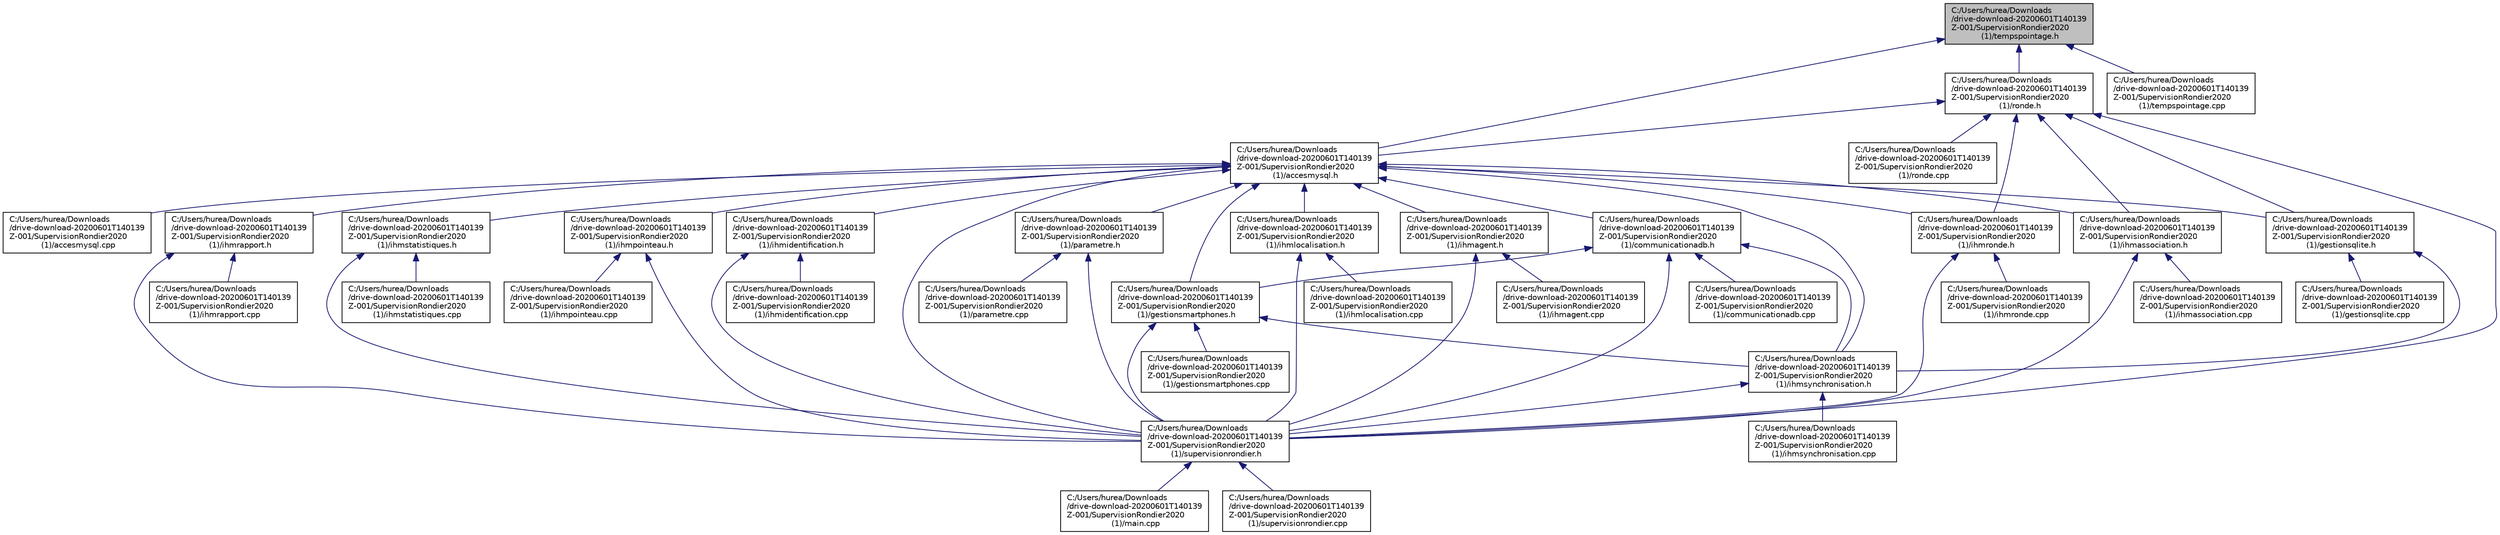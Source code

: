 digraph "C:/Users/hurea/Downloads/drive-download-20200601T140139Z-001/SupervisionRondier2020 (1)/tempspointage.h"
{
 // LATEX_PDF_SIZE
  edge [fontname="Helvetica",fontsize="10",labelfontname="Helvetica",labelfontsize="10"];
  node [fontname="Helvetica",fontsize="10",shape=record];
  Node1 [label="C:/Users/hurea/Downloads\l/drive-download-20200601T140139\lZ-001/SupervisionRondier2020\l (1)/tempspointage.h",height=0.2,width=0.4,color="black", fillcolor="grey75", style="filled", fontcolor="black",tooltip="Déclaration de la classe TempsPointage."];
  Node1 -> Node2 [dir="back",color="midnightblue",fontsize="10",style="solid",fontname="Helvetica"];
  Node2 [label="C:/Users/hurea/Downloads\l/drive-download-20200601T140139\lZ-001/SupervisionRondier2020\l (1)/ronde.h",height=0.2,width=0.4,color="black", fillcolor="white", style="filled",URL="$ronde_8h.html",tooltip="Déclaration de la classe Ronde."];
  Node2 -> Node3 [dir="back",color="midnightblue",fontsize="10",style="solid",fontname="Helvetica"];
  Node3 [label="C:/Users/hurea/Downloads\l/drive-download-20200601T140139\lZ-001/SupervisionRondier2020\l (1)/accesmysql.h",height=0.2,width=0.4,color="black", fillcolor="white", style="filled",URL="$accesmysql_8h.html",tooltip="Déclaration de la classe AccesMySQL."];
  Node3 -> Node4 [dir="back",color="midnightblue",fontsize="10",style="solid",fontname="Helvetica"];
  Node4 [label="C:/Users/hurea/Downloads\l/drive-download-20200601T140139\lZ-001/SupervisionRondier2020\l (1)/accesmysql.cpp",height=0.2,width=0.4,color="black", fillcolor="white", style="filled",URL="$accesmysql_8cpp.html",tooltip="Définition des méthodes de la classe AccesMySQL."];
  Node3 -> Node5 [dir="back",color="midnightblue",fontsize="10",style="solid",fontname="Helvetica"];
  Node5 [label="C:/Users/hurea/Downloads\l/drive-download-20200601T140139\lZ-001/SupervisionRondier2020\l (1)/communicationadb.h",height=0.2,width=0.4,color="black", fillcolor="white", style="filled",URL="$communicationadb_8h.html",tooltip="Déclaration de la classe CommunicationADB."];
  Node5 -> Node6 [dir="back",color="midnightblue",fontsize="10",style="solid",fontname="Helvetica"];
  Node6 [label="C:/Users/hurea/Downloads\l/drive-download-20200601T140139\lZ-001/SupervisionRondier2020\l (1)/communicationadb.cpp",height=0.2,width=0.4,color="black", fillcolor="white", style="filled",URL="$communicationadb_8cpp.html",tooltip="Définition des méthodes de la classe CommunicationADB."];
  Node5 -> Node7 [dir="back",color="midnightblue",fontsize="10",style="solid",fontname="Helvetica"];
  Node7 [label="C:/Users/hurea/Downloads\l/drive-download-20200601T140139\lZ-001/SupervisionRondier2020\l (1)/gestionsmartphones.h",height=0.2,width=0.4,color="black", fillcolor="white", style="filled",URL="$gestionsmartphones_8h.html",tooltip=" "];
  Node7 -> Node8 [dir="back",color="midnightblue",fontsize="10",style="solid",fontname="Helvetica"];
  Node8 [label="C:/Users/hurea/Downloads\l/drive-download-20200601T140139\lZ-001/SupervisionRondier2020\l (1)/gestionsmartphones.cpp",height=0.2,width=0.4,color="black", fillcolor="white", style="filled",URL="$gestionsmartphones_8cpp.html",tooltip=" "];
  Node7 -> Node9 [dir="back",color="midnightblue",fontsize="10",style="solid",fontname="Helvetica"];
  Node9 [label="C:/Users/hurea/Downloads\l/drive-download-20200601T140139\lZ-001/SupervisionRondier2020\l (1)/ihmsynchronisation.h",height=0.2,width=0.4,color="black", fillcolor="white", style="filled",URL="$ihmsynchronisation_8h.html",tooltip="Déclaration de la classe Synchronisation."];
  Node9 -> Node10 [dir="back",color="midnightblue",fontsize="10",style="solid",fontname="Helvetica"];
  Node10 [label="C:/Users/hurea/Downloads\l/drive-download-20200601T140139\lZ-001/SupervisionRondier2020\l (1)/ihmsynchronisation.cpp",height=0.2,width=0.4,color="black", fillcolor="white", style="filled",URL="$ihmsynchronisation_8cpp.html",tooltip="Définition de la classe Synchronisation."];
  Node9 -> Node11 [dir="back",color="midnightblue",fontsize="10",style="solid",fontname="Helvetica"];
  Node11 [label="C:/Users/hurea/Downloads\l/drive-download-20200601T140139\lZ-001/SupervisionRondier2020\l (1)/supervisionrondier.h",height=0.2,width=0.4,color="black", fillcolor="white", style="filled",URL="$supervisionrondier_8h.html",tooltip="Déclaration de la classe SupervisionRondier."];
  Node11 -> Node12 [dir="back",color="midnightblue",fontsize="10",style="solid",fontname="Helvetica"];
  Node12 [label="C:/Users/hurea/Downloads\l/drive-download-20200601T140139\lZ-001/SupervisionRondier2020\l (1)/main.cpp",height=0.2,width=0.4,color="black", fillcolor="white", style="filled",URL="$main_8cpp.html",tooltip=" "];
  Node11 -> Node13 [dir="back",color="midnightblue",fontsize="10",style="solid",fontname="Helvetica"];
  Node13 [label="C:/Users/hurea/Downloads\l/drive-download-20200601T140139\lZ-001/SupervisionRondier2020\l (1)/supervisionrondier.cpp",height=0.2,width=0.4,color="black", fillcolor="white", style="filled",URL="$supervisionrondier_8cpp.html",tooltip="Définition des méthodes de la classe SupervisionRondier."];
  Node7 -> Node11 [dir="back",color="midnightblue",fontsize="10",style="solid",fontname="Helvetica"];
  Node5 -> Node9 [dir="back",color="midnightblue",fontsize="10",style="solid",fontname="Helvetica"];
  Node5 -> Node11 [dir="back",color="midnightblue",fontsize="10",style="solid",fontname="Helvetica"];
  Node3 -> Node7 [dir="back",color="midnightblue",fontsize="10",style="solid",fontname="Helvetica"];
  Node3 -> Node14 [dir="back",color="midnightblue",fontsize="10",style="solid",fontname="Helvetica"];
  Node14 [label="C:/Users/hurea/Downloads\l/drive-download-20200601T140139\lZ-001/SupervisionRondier2020\l (1)/gestionsqlite.h",height=0.2,width=0.4,color="black", fillcolor="white", style="filled",URL="$gestionsqlite_8h.html",tooltip="Déclaration de la classe GestionSQLite."];
  Node14 -> Node15 [dir="back",color="midnightblue",fontsize="10",style="solid",fontname="Helvetica"];
  Node15 [label="C:/Users/hurea/Downloads\l/drive-download-20200601T140139\lZ-001/SupervisionRondier2020\l (1)/gestionsqlite.cpp",height=0.2,width=0.4,color="black", fillcolor="white", style="filled",URL="$gestionsqlite_8cpp.html",tooltip="Définition des méthodes de la classe GestionSQLite."];
  Node14 -> Node9 [dir="back",color="midnightblue",fontsize="10",style="solid",fontname="Helvetica"];
  Node3 -> Node16 [dir="back",color="midnightblue",fontsize="10",style="solid",fontname="Helvetica"];
  Node16 [label="C:/Users/hurea/Downloads\l/drive-download-20200601T140139\lZ-001/SupervisionRondier2020\l (1)/ihmagent.h",height=0.2,width=0.4,color="black", fillcolor="white", style="filled",URL="$ihmagent_8h.html",tooltip="Déclaration de la classe IHMAgent."];
  Node16 -> Node17 [dir="back",color="midnightblue",fontsize="10",style="solid",fontname="Helvetica"];
  Node17 [label="C:/Users/hurea/Downloads\l/drive-download-20200601T140139\lZ-001/SupervisionRondier2020\l (1)/ihmagent.cpp",height=0.2,width=0.4,color="black", fillcolor="white", style="filled",URL="$ihmagent_8cpp.html",tooltip="Définition des méthodes de la classe IHMAgent."];
  Node16 -> Node11 [dir="back",color="midnightblue",fontsize="10",style="solid",fontname="Helvetica"];
  Node3 -> Node18 [dir="back",color="midnightblue",fontsize="10",style="solid",fontname="Helvetica"];
  Node18 [label="C:/Users/hurea/Downloads\l/drive-download-20200601T140139\lZ-001/SupervisionRondier2020\l (1)/ihmassociation.h",height=0.2,width=0.4,color="black", fillcolor="white", style="filled",URL="$ihmassociation_8h.html",tooltip=" "];
  Node18 -> Node19 [dir="back",color="midnightblue",fontsize="10",style="solid",fontname="Helvetica"];
  Node19 [label="C:/Users/hurea/Downloads\l/drive-download-20200601T140139\lZ-001/SupervisionRondier2020\l (1)/ihmassociation.cpp",height=0.2,width=0.4,color="black", fillcolor="white", style="filled",URL="$ihmassociation_8cpp.html",tooltip=" "];
  Node18 -> Node11 [dir="back",color="midnightblue",fontsize="10",style="solid",fontname="Helvetica"];
  Node3 -> Node20 [dir="back",color="midnightblue",fontsize="10",style="solid",fontname="Helvetica"];
  Node20 [label="C:/Users/hurea/Downloads\l/drive-download-20200601T140139\lZ-001/SupervisionRondier2020\l (1)/ihmidentification.h",height=0.2,width=0.4,color="black", fillcolor="white", style="filled",URL="$ihmidentification_8h.html",tooltip="Déclaration de la classe IHMIdentification."];
  Node20 -> Node21 [dir="back",color="midnightblue",fontsize="10",style="solid",fontname="Helvetica"];
  Node21 [label="C:/Users/hurea/Downloads\l/drive-download-20200601T140139\lZ-001/SupervisionRondier2020\l (1)/ihmidentification.cpp",height=0.2,width=0.4,color="black", fillcolor="white", style="filled",URL="$ihmidentification_8cpp.html",tooltip="Définition des méthodes de la classe IHMIdentification."];
  Node20 -> Node11 [dir="back",color="midnightblue",fontsize="10",style="solid",fontname="Helvetica"];
  Node3 -> Node22 [dir="back",color="midnightblue",fontsize="10",style="solid",fontname="Helvetica"];
  Node22 [label="C:/Users/hurea/Downloads\l/drive-download-20200601T140139\lZ-001/SupervisionRondier2020\l (1)/ihmlocalisation.h",height=0.2,width=0.4,color="black", fillcolor="white", style="filled",URL="$ihmlocalisation_8h.html",tooltip=" "];
  Node22 -> Node23 [dir="back",color="midnightblue",fontsize="10",style="solid",fontname="Helvetica"];
  Node23 [label="C:/Users/hurea/Downloads\l/drive-download-20200601T140139\lZ-001/SupervisionRondier2020\l (1)/ihmlocalisation.cpp",height=0.2,width=0.4,color="black", fillcolor="white", style="filled",URL="$ihmlocalisation_8cpp.html",tooltip=" "];
  Node22 -> Node11 [dir="back",color="midnightblue",fontsize="10",style="solid",fontname="Helvetica"];
  Node3 -> Node24 [dir="back",color="midnightblue",fontsize="10",style="solid",fontname="Helvetica"];
  Node24 [label="C:/Users/hurea/Downloads\l/drive-download-20200601T140139\lZ-001/SupervisionRondier2020\l (1)/ihmpointeau.h",height=0.2,width=0.4,color="black", fillcolor="white", style="filled",URL="$ihmpointeau_8h.html",tooltip="Déclaration de la classe IHMPointeau."];
  Node24 -> Node25 [dir="back",color="midnightblue",fontsize="10",style="solid",fontname="Helvetica"];
  Node25 [label="C:/Users/hurea/Downloads\l/drive-download-20200601T140139\lZ-001/SupervisionRondier2020\l (1)/ihmpointeau.cpp",height=0.2,width=0.4,color="black", fillcolor="white", style="filled",URL="$ihmpointeau_8cpp.html",tooltip="Définition des méthodes de la classe IHMPointeau."];
  Node24 -> Node11 [dir="back",color="midnightblue",fontsize="10",style="solid",fontname="Helvetica"];
  Node3 -> Node26 [dir="back",color="midnightblue",fontsize="10",style="solid",fontname="Helvetica"];
  Node26 [label="C:/Users/hurea/Downloads\l/drive-download-20200601T140139\lZ-001/SupervisionRondier2020\l (1)/ihmrapport.h",height=0.2,width=0.4,color="black", fillcolor="white", style="filled",URL="$ihmrapport_8h.html",tooltip=" "];
  Node26 -> Node27 [dir="back",color="midnightblue",fontsize="10",style="solid",fontname="Helvetica"];
  Node27 [label="C:/Users/hurea/Downloads\l/drive-download-20200601T140139\lZ-001/SupervisionRondier2020\l (1)/ihmrapport.cpp",height=0.2,width=0.4,color="black", fillcolor="white", style="filled",URL="$ihmrapport_8cpp.html",tooltip=" "];
  Node26 -> Node11 [dir="back",color="midnightblue",fontsize="10",style="solid",fontname="Helvetica"];
  Node3 -> Node28 [dir="back",color="midnightblue",fontsize="10",style="solid",fontname="Helvetica"];
  Node28 [label="C:/Users/hurea/Downloads\l/drive-download-20200601T140139\lZ-001/SupervisionRondier2020\l (1)/ihmronde.h",height=0.2,width=0.4,color="black", fillcolor="white", style="filled",URL="$ihmronde_8h.html",tooltip="Déclaration de la classe IHMRonde."];
  Node28 -> Node29 [dir="back",color="midnightblue",fontsize="10",style="solid",fontname="Helvetica"];
  Node29 [label="C:/Users/hurea/Downloads\l/drive-download-20200601T140139\lZ-001/SupervisionRondier2020\l (1)/ihmronde.cpp",height=0.2,width=0.4,color="black", fillcolor="white", style="filled",URL="$ihmronde_8cpp.html",tooltip="Définition des méthodes de la classe IHMRonde."];
  Node28 -> Node11 [dir="back",color="midnightblue",fontsize="10",style="solid",fontname="Helvetica"];
  Node3 -> Node30 [dir="back",color="midnightblue",fontsize="10",style="solid",fontname="Helvetica"];
  Node30 [label="C:/Users/hurea/Downloads\l/drive-download-20200601T140139\lZ-001/SupervisionRondier2020\l (1)/ihmstatistiques.h",height=0.2,width=0.4,color="black", fillcolor="white", style="filled",URL="$ihmstatistiques_8h.html",tooltip=" "];
  Node30 -> Node31 [dir="back",color="midnightblue",fontsize="10",style="solid",fontname="Helvetica"];
  Node31 [label="C:/Users/hurea/Downloads\l/drive-download-20200601T140139\lZ-001/SupervisionRondier2020\l (1)/ihmstatistiques.cpp",height=0.2,width=0.4,color="black", fillcolor="white", style="filled",URL="$ihmstatistiques_8cpp.html",tooltip=" "];
  Node30 -> Node11 [dir="back",color="midnightblue",fontsize="10",style="solid",fontname="Helvetica"];
  Node3 -> Node9 [dir="back",color="midnightblue",fontsize="10",style="solid",fontname="Helvetica"];
  Node3 -> Node11 [dir="back",color="midnightblue",fontsize="10",style="solid",fontname="Helvetica"];
  Node3 -> Node32 [dir="back",color="midnightblue",fontsize="10",style="solid",fontname="Helvetica"];
  Node32 [label="C:/Users/hurea/Downloads\l/drive-download-20200601T140139\lZ-001/SupervisionRondier2020\l (1)/parametre.h",height=0.2,width=0.4,color="black", fillcolor="white", style="filled",URL="$parametre_8h.html",tooltip=" "];
  Node32 -> Node11 [dir="back",color="midnightblue",fontsize="10",style="solid",fontname="Helvetica"];
  Node32 -> Node33 [dir="back",color="midnightblue",fontsize="10",style="solid",fontname="Helvetica"];
  Node33 [label="C:/Users/hurea/Downloads\l/drive-download-20200601T140139\lZ-001/SupervisionRondier2020\l (1)/parametre.cpp",height=0.2,width=0.4,color="black", fillcolor="white", style="filled",URL="$parametre_8cpp.html",tooltip=" "];
  Node2 -> Node14 [dir="back",color="midnightblue",fontsize="10",style="solid",fontname="Helvetica"];
  Node2 -> Node18 [dir="back",color="midnightblue",fontsize="10",style="solid",fontname="Helvetica"];
  Node2 -> Node28 [dir="back",color="midnightblue",fontsize="10",style="solid",fontname="Helvetica"];
  Node2 -> Node11 [dir="back",color="midnightblue",fontsize="10",style="solid",fontname="Helvetica"];
  Node2 -> Node34 [dir="back",color="midnightblue",fontsize="10",style="solid",fontname="Helvetica"];
  Node34 [label="C:/Users/hurea/Downloads\l/drive-download-20200601T140139\lZ-001/SupervisionRondier2020\l (1)/ronde.cpp",height=0.2,width=0.4,color="black", fillcolor="white", style="filled",URL="$ronde_8cpp.html",tooltip="Définition des méthodes de la classe Ronde."];
  Node1 -> Node3 [dir="back",color="midnightblue",fontsize="10",style="solid",fontname="Helvetica"];
  Node1 -> Node35 [dir="back",color="midnightblue",fontsize="10",style="solid",fontname="Helvetica"];
  Node35 [label="C:/Users/hurea/Downloads\l/drive-download-20200601T140139\lZ-001/SupervisionRondier2020\l (1)/tempspointage.cpp",height=0.2,width=0.4,color="black", fillcolor="white", style="filled",URL="$tempspointage_8cpp.html",tooltip="Définition des méthodes de la classe TempsPointage."];
}
